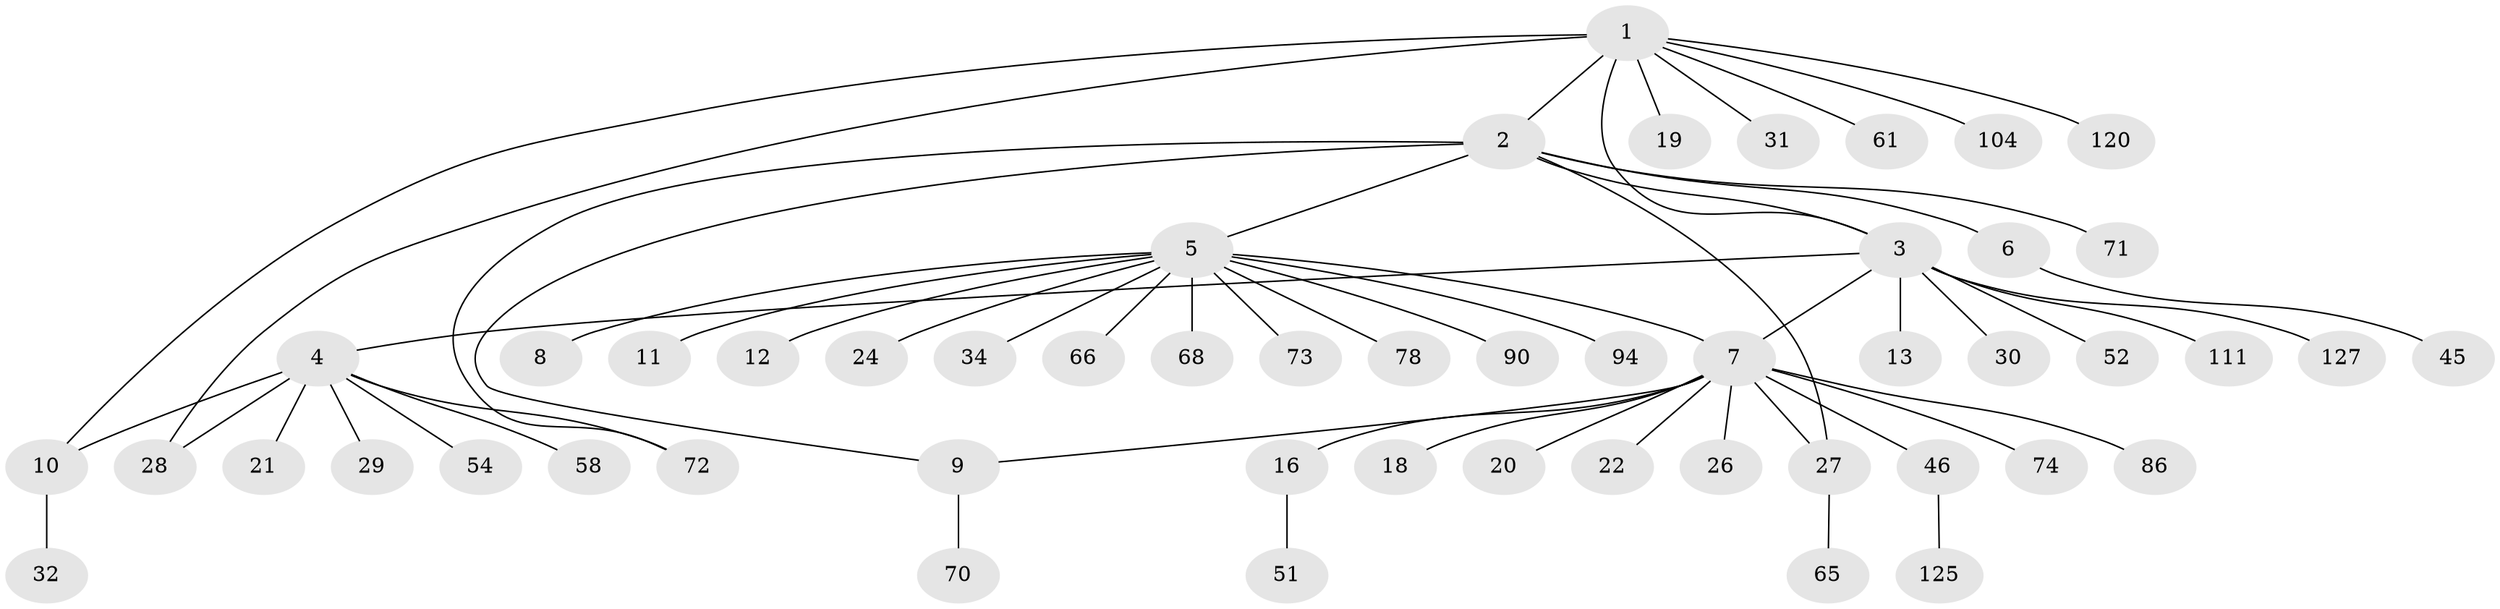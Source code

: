 // original degree distribution, {11: 0.007575757575757576, 19: 0.015151515151515152, 9: 0.007575757575757576, 8: 0.007575757575757576, 13: 0.007575757575757576, 2: 0.19696969696969696, 1: 0.6363636363636364, 3: 0.06060606060606061, 7: 0.015151515151515152, 5: 0.007575757575757576, 4: 0.03787878787878788}
// Generated by graph-tools (version 1.1) at 2025/18/03/04/25 18:18:07]
// undirected, 52 vertices, 58 edges
graph export_dot {
graph [start="1"]
  node [color=gray90,style=filled];
  1 [super="+17"];
  2 [super="+23+42+47+113+122+128+132+95+25+41+33+44+63+36"];
  3;
  4;
  5;
  6;
  7 [super="+15+14+53+60+35+39+116+106+115+77+67+69+59+43"];
  8;
  9;
  10;
  11 [super="+64+98"];
  12;
  13;
  16 [super="+92"];
  18 [super="+118+119+37"];
  19 [super="+62"];
  20 [super="+38"];
  21;
  22;
  24;
  26;
  27 [super="+40+82"];
  28 [super="+81"];
  29;
  30 [super="+80"];
  31;
  32;
  34 [super="+55"];
  45;
  46 [super="+100"];
  51;
  52;
  54;
  58;
  61;
  65 [super="+76"];
  66;
  68;
  70;
  71;
  72 [super="+126"];
  73;
  74;
  78 [super="+83+97"];
  86;
  90 [super="+99"];
  94;
  104;
  111;
  120 [super="+130"];
  125;
  127;
  1 -- 2 [weight=2];
  1 -- 3;
  1 -- 10;
  1 -- 19;
  1 -- 31;
  1 -- 61;
  1 -- 104;
  1 -- 120;
  1 -- 28;
  2 -- 3;
  2 -- 5;
  2 -- 6;
  2 -- 9;
  2 -- 72;
  2 -- 27;
  2 -- 71;
  3 -- 4;
  3 -- 7;
  3 -- 13;
  3 -- 30;
  3 -- 52;
  3 -- 111;
  3 -- 127;
  4 -- 10;
  4 -- 21;
  4 -- 28;
  4 -- 29;
  4 -- 54;
  4 -- 58;
  4 -- 72;
  5 -- 7;
  5 -- 8;
  5 -- 11;
  5 -- 12;
  5 -- 24;
  5 -- 34;
  5 -- 66;
  5 -- 68;
  5 -- 73;
  5 -- 78;
  5 -- 90;
  5 -- 94;
  6 -- 45;
  7 -- 22;
  7 -- 27;
  7 -- 46;
  7 -- 16;
  7 -- 74;
  7 -- 86;
  7 -- 26;
  7 -- 9;
  7 -- 18;
  7 -- 20;
  9 -- 70;
  10 -- 32;
  16 -- 51;
  27 -- 65;
  46 -- 125;
}
